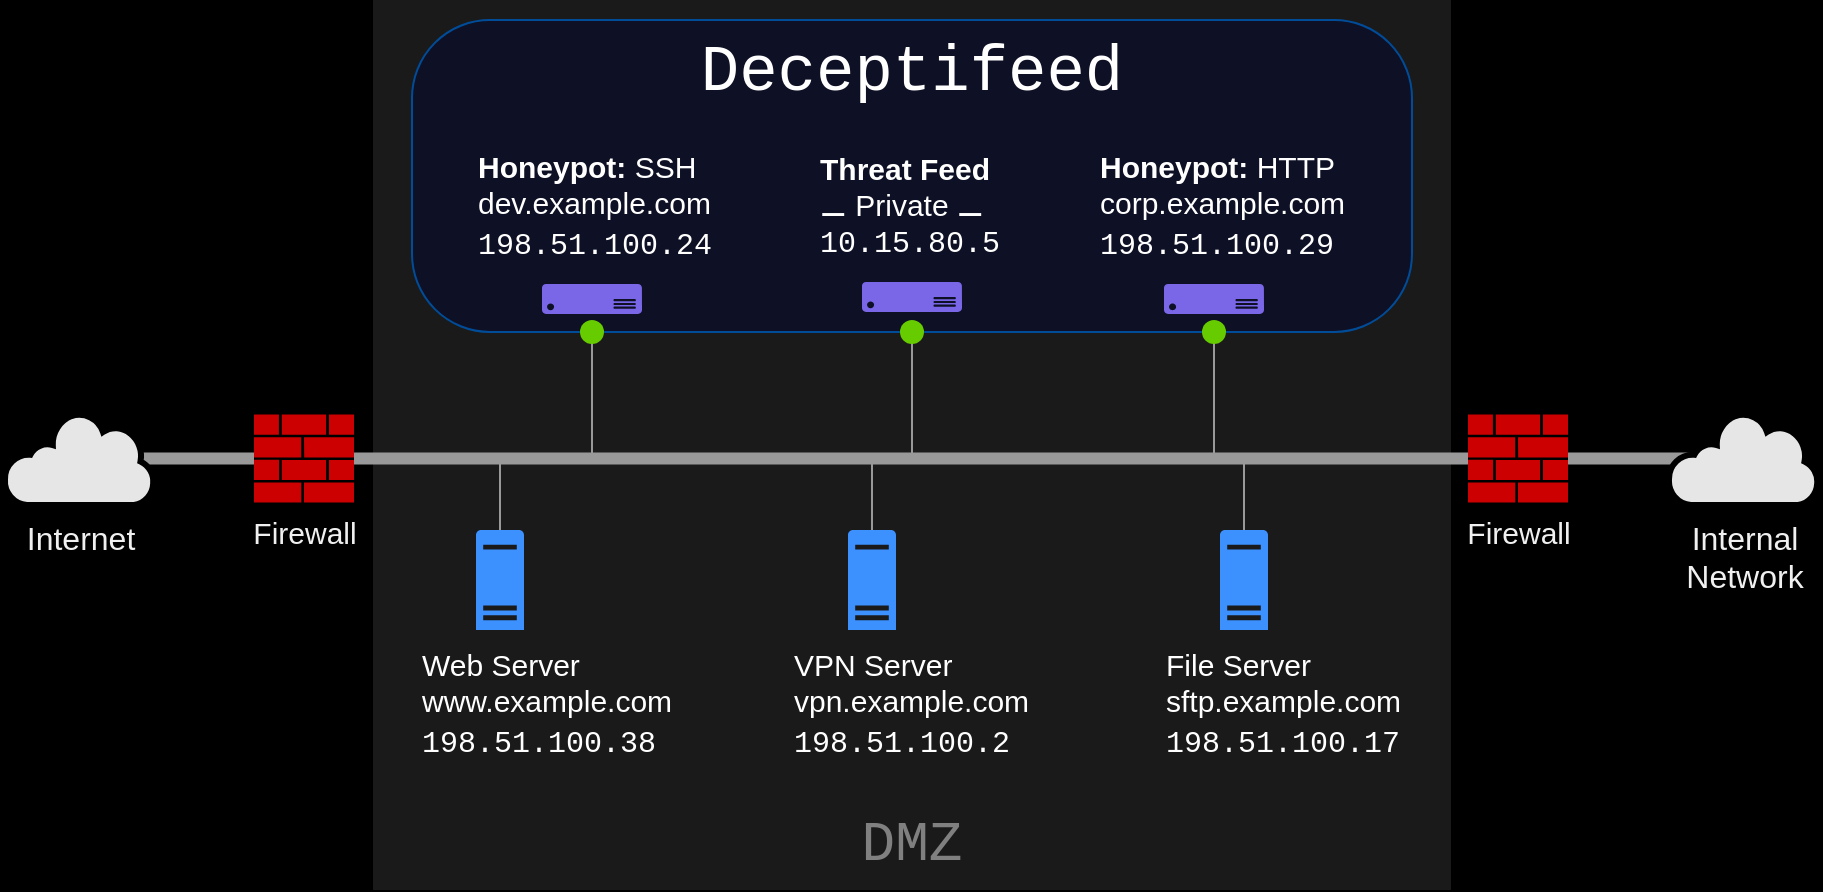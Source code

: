 <mxfile>
  <diagram name="Page-1" id="2Eu4RQjrI3PlWwBZhT0F">
    <mxGraphModel dx="1434" dy="781" grid="0" gridSize="2" guides="1" tooltips="1" connect="1" arrows="0" fold="1" page="1" pageScale="1" pageWidth="926" pageHeight="496" background="#000000" math="0" shadow="0">
      <root>
        <mxCell id="0" />
        <mxCell id="1" parent="0" />
        <mxCell id="em4zL2hBkfHOsg3rVNTH-55" value="" style="rounded=1;whiteSpace=wrap;labelBackgroundColor=none;fillStyle=auto;glass=0;shadow=0;fillColor=#1A1A1A;fontColor=#333333;strokeColor=none;perimeterSpacing=0;textShadow=0;html=1;horizontal=1;arcSize=0;" parent="1" vertex="1">
          <mxGeometry x="192.5" y="18" width="539" height="445" as="geometry" />
        </mxCell>
        <mxCell id="em4zL2hBkfHOsg3rVNTH-57" value="" style="rounded=1;whiteSpace=wrap;html=1;fillColor=#0E1025;strokeColor=#004C99;arcSize=25;" parent="1" vertex="1">
          <mxGeometry x="212" y="28" width="500" height="156" as="geometry" />
        </mxCell>
        <mxCell id="em4zL2hBkfHOsg3rVNTH-3" value="Firewall" style="aspect=fixed;pointerEvents=1;shadow=0;dashed=0;html=1;strokeColor=none;labelPosition=center;verticalLabelPosition=bottom;verticalAlign=top;align=center;fillColor=#CC0000;shape=mxgraph.mscae.enterprise.firewall;fontSize=15;fontColor=#f0f0f0;" parent="1" vertex="1">
          <mxGeometry x="740" y="225.25" width="50" height="44" as="geometry" />
        </mxCell>
        <mxCell id="N2PlaIGEcuWRkpGyRWMP-7" style="edgeStyle=orthogonalEdgeStyle;rounded=0;orthogonalLoop=1;jettySize=auto;html=1;exitX=0.5;exitY=0;exitDx=0;exitDy=0;exitPerimeter=0;endArrow=none;endFill=0;strokeColor=#999999;" parent="1" edge="1">
          <mxGeometry relative="1" as="geometry">
            <mxPoint x="256" y="248" as="targetPoint" />
            <mxPoint x="256" y="283" as="sourcePoint" />
          </mxGeometry>
        </mxCell>
        <mxCell id="em4zL2hBkfHOsg3rVNTH-4" value="&lt;div&gt;Web Server&lt;/div&gt;&lt;div&gt;www.example.com&lt;/div&gt;&lt;div style=&quot;line-height: 150%;&quot;&gt;&lt;font face=&quot;Courier New&quot;&gt;198.51.100.38&lt;/font&gt;&lt;br&gt;&lt;/div&gt;" style="aspect=fixed;pointerEvents=1;shadow=0;dashed=0;html=1;strokeColor=none;labelPosition=left;verticalLabelPosition=bottom;verticalAlign=top;align=left;fillColor=#3C91FF;shape=mxgraph.mscae.enterprise.server_generic;horizontal=1;labelBorderColor=none;fontSize=15;strokeWidth=1;perimeterSpacing=0;spacingLeft=-5;spacingBottom=0;spacingTop=2;fontColor=#FFFFFF;" parent="1" vertex="1">
          <mxGeometry x="244" y="283" width="24" height="50" as="geometry" />
        </mxCell>
        <mxCell id="em4zL2hBkfHOsg3rVNTH-5" value="&lt;div&gt;VPN Server&lt;/div&gt;&lt;div&gt;vpn.example.com&lt;/div&gt;&lt;div style=&quot;line-height: 150%;&quot;&gt;&lt;font face=&quot;Courier New&quot;&gt;198.51.100.2&lt;/font&gt;&lt;br&gt;&lt;/div&gt;" style="aspect=fixed;pointerEvents=1;shadow=0;dashed=0;html=1;strokeColor=none;labelPosition=left;verticalLabelPosition=bottom;verticalAlign=top;align=left;fillColor=#3C91FF;shape=mxgraph.mscae.enterprise.server_generic;fontSize=15;spacingLeft=-5;spacingTop=2;fontColor=#FFFFFF;" parent="1" vertex="1">
          <mxGeometry x="430" y="283" width="24" height="50" as="geometry" />
        </mxCell>
        <mxCell id="em4zL2hBkfHOsg3rVNTH-67" value="Firewall" style="aspect=fixed;pointerEvents=1;shadow=0;dashed=0;html=1;strokeColor=none;labelPosition=center;verticalLabelPosition=bottom;verticalAlign=top;align=center;fillColor=#CC0000;shape=mxgraph.mscae.enterprise.firewall;fontSize=15;fontColor=#f0f0f0;" parent="1" vertex="1">
          <mxGeometry x="133" y="225.25" width="50" height="44" as="geometry" />
        </mxCell>
        <mxCell id="em4zL2hBkfHOsg3rVNTH-110" style="rounded=0;orthogonalLoop=1;jettySize=auto;html=1;endArrow=none;endFill=0;strokeColor=#999999;" parent="1" source="N2PlaIGEcuWRkpGyRWMP-1" edge="1">
          <mxGeometry relative="1" as="geometry">
            <mxPoint x="302" y="246" as="targetPoint" />
            <mxPoint x="301" y="205" as="sourcePoint" />
          </mxGeometry>
        </mxCell>
        <mxCell id="em4zL2hBkfHOsg3rVNTH-96" value="DMZ" style="text;strokeColor=none;align=center;fillColor=none;html=1;verticalAlign=middle;whiteSpace=wrap;rounded=0;fontSize=28;fontColor=#808080;fontStyle=0;fontFamily=Courier New;" parent="1" vertex="1">
          <mxGeometry x="432" y="425" width="60" height="30" as="geometry" />
        </mxCell>
        <mxCell id="em4zL2hBkfHOsg3rVNTH-105" value="&lt;div&gt;File Server&lt;/div&gt;&lt;div&gt;sftp.example.com&lt;/div&gt;&lt;div style=&quot;line-height: 150%;&quot;&gt;&lt;font face=&quot;Courier New&quot;&gt;198.51.100.17&lt;/font&gt;&lt;br&gt;&lt;/div&gt;" style="aspect=fixed;pointerEvents=1;shadow=0;dashed=0;html=1;strokeColor=none;labelPosition=left;verticalLabelPosition=bottom;verticalAlign=top;align=left;fillColor=#3C91FF;shape=mxgraph.mscae.enterprise.server_generic;fontSize=15;spacingLeft=-5;spacingTop=2;fontColor=#FFFFFF;" parent="1" vertex="1">
          <mxGeometry x="616" y="283" width="24" height="50" as="geometry" />
        </mxCell>
        <mxCell id="em4zL2hBkfHOsg3rVNTH-123" style="edgeStyle=orthogonalEdgeStyle;rounded=0;orthogonalLoop=1;jettySize=auto;html=1;exitX=0;exitY=0.5;exitDx=0;exitDy=0;exitPerimeter=0;entryX=0.733;entryY=0.501;entryDx=0;entryDy=0;entryPerimeter=0;strokeWidth=6;strokeColor=#999999;endArrow=none;endFill=0;" parent="1" source="em4zL2hBkfHOsg3rVNTH-67" target="em4zL2hBkfHOsg3rVNTH-68" edge="1">
          <mxGeometry relative="1" as="geometry" />
        </mxCell>
        <mxCell id="em4zL2hBkfHOsg3rVNTH-68" value="&lt;div&gt;Internet&lt;/div&gt;" style="aspect=fixed;pointerEvents=1;shadow=0;dashed=0;html=1;strokeColor=default;labelPosition=center;verticalLabelPosition=bottom;verticalAlign=top;align=center;fillColor=#E6E6E6;shape=mxgraph.mscae.enterprise.internet;fontSize=16;fontFamily=Helvetica;strokeWidth=3;fontColor=#f0f0f0;" parent="1" vertex="1">
          <mxGeometry x="8" y="224" width="75" height="46.5" as="geometry" />
        </mxCell>
        <mxCell id="em4zL2hBkfHOsg3rVNTH-124" style="edgeStyle=orthogonalEdgeStyle;rounded=0;orthogonalLoop=1;jettySize=auto;html=1;exitX=1;exitY=0.5;exitDx=0;exitDy=0;exitPerimeter=0;entryX=0.507;entryY=0.501;entryDx=0;entryDy=0;entryPerimeter=0;strokeWidth=6;strokeColor=#999999;endArrow=none;endFill=0;" parent="1" source="em4zL2hBkfHOsg3rVNTH-3" target="em4zL2hBkfHOsg3rVNTH-8" edge="1">
          <mxGeometry relative="1" as="geometry" />
        </mxCell>
        <mxCell id="em4zL2hBkfHOsg3rVNTH-8" value="&lt;div&gt;Internal&lt;/div&gt;&lt;div&gt;Network&lt;br&gt;&lt;/div&gt;" style="pointerEvents=1;shadow=0;dashed=0;html=1;strokeColor=default;labelPosition=center;verticalLabelPosition=bottom;verticalAlign=top;align=center;fillColor=#E6E6E6;shape=mxgraph.mscae.enterprise.internet;fontSize=16;aspect=fixed;strokeWidth=3;perimeterSpacing=0;fontColor=#f0f0f0;" parent="1" vertex="1">
          <mxGeometry x="840" y="224" width="75" height="46.5" as="geometry" />
        </mxCell>
        <mxCell id="N2PlaIGEcuWRkpGyRWMP-1" value="" style="shape=waypoint;sketch=0;fillStyle=solid;size=6;pointerEvents=1;points=[];fillColor=none;resizable=0;rotatable=0;perimeter=centerPerimeter;snapToPoint=1;strokeWidth=4;strokeColor=#66CC00;fontColor=#ffffff;" parent="1" vertex="1">
          <mxGeometry x="292" y="174" width="20" height="20" as="geometry" />
        </mxCell>
        <mxCell id="N2PlaIGEcuWRkpGyRWMP-2" style="rounded=0;orthogonalLoop=1;jettySize=auto;html=1;endArrow=none;endFill=0;strokeColor=#999999;" parent="1" source="N2PlaIGEcuWRkpGyRWMP-3" edge="1">
          <mxGeometry relative="1" as="geometry">
            <mxPoint x="462" y="246" as="targetPoint" />
            <mxPoint x="461" y="205" as="sourcePoint" />
          </mxGeometry>
        </mxCell>
        <mxCell id="N2PlaIGEcuWRkpGyRWMP-3" value="" style="shape=waypoint;sketch=0;fillStyle=solid;size=6;pointerEvents=1;points=[];fillColor=none;resizable=0;rotatable=0;perimeter=centerPerimeter;snapToPoint=1;strokeWidth=4;strokeColor=#66CC00;fontColor=#ffffff;" parent="1" vertex="1">
          <mxGeometry x="452" y="174" width="20" height="20" as="geometry" />
        </mxCell>
        <mxCell id="N2PlaIGEcuWRkpGyRWMP-4" style="rounded=0;orthogonalLoop=1;jettySize=auto;html=1;endArrow=none;endFill=0;strokeColor=#999999;" parent="1" source="N2PlaIGEcuWRkpGyRWMP-5" edge="1">
          <mxGeometry relative="1" as="geometry">
            <mxPoint x="613" y="246" as="targetPoint" />
            <mxPoint x="612" y="205" as="sourcePoint" />
          </mxGeometry>
        </mxCell>
        <mxCell id="N2PlaIGEcuWRkpGyRWMP-5" value="" style="shape=waypoint;sketch=0;fillStyle=solid;size=6;pointerEvents=1;points=[];fillColor=none;resizable=0;rotatable=0;perimeter=centerPerimeter;snapToPoint=1;strokeWidth=4;strokeColor=#66CC00;fontColor=#ffffff;" parent="1" vertex="1">
          <mxGeometry x="603" y="174" width="20" height="20" as="geometry" />
        </mxCell>
        <mxCell id="N2PlaIGEcuWRkpGyRWMP-8" style="edgeStyle=orthogonalEdgeStyle;rounded=0;orthogonalLoop=1;jettySize=auto;html=1;exitX=0.5;exitY=0;exitDx=0;exitDy=0;exitPerimeter=0;endArrow=none;endFill=0;strokeColor=#999999;" parent="1" edge="1">
          <mxGeometry relative="1" as="geometry">
            <mxPoint x="442" y="248" as="targetPoint" />
            <mxPoint x="442" y="283" as="sourcePoint" />
          </mxGeometry>
        </mxCell>
        <mxCell id="N2PlaIGEcuWRkpGyRWMP-9" style="edgeStyle=orthogonalEdgeStyle;rounded=0;orthogonalLoop=1;jettySize=auto;html=1;exitX=0.5;exitY=0;exitDx=0;exitDy=0;exitPerimeter=0;endArrow=none;endFill=0;strokeColor=#999999;" parent="1" edge="1">
          <mxGeometry relative="1" as="geometry">
            <mxPoint x="628" y="248" as="targetPoint" />
            <mxPoint x="628" y="283" as="sourcePoint" />
          </mxGeometry>
        </mxCell>
        <mxCell id="N2PlaIGEcuWRkpGyRWMP-10" value="&lt;div&gt;&lt;b&gt;Honeypot:&lt;/b&gt; SSH&lt;/div&gt;&lt;div&gt;dev.example.com&lt;/div&gt;&lt;div style=&quot;line-height: 150%;&quot;&gt;&lt;font face=&quot;Courier New&quot;&gt;198.51.100.24&lt;/font&gt;&lt;br&gt;&lt;/div&gt;" style="sketch=0;aspect=fixed;pointerEvents=1;shadow=0;dashed=0;html=1;strokeColor=none;labelPosition=center;verticalLabelPosition=top;verticalAlign=bottom;align=left;fillColor=#7967E8;shape=mxgraph.azure.server;fontSize=15;spacingLeft=-34;spacingTop=0;spacingBottom=5;fontColor=#FFFFFF;" parent="1" vertex="1">
          <mxGeometry x="277" y="160" width="50" height="15" as="geometry" />
        </mxCell>
        <mxCell id="N2PlaIGEcuWRkpGyRWMP-11" value="&lt;div&gt;&lt;b&gt;Honeypot:&lt;/b&gt; HTTP&lt;/div&gt;&lt;div&gt;corp.example.com&lt;/div&gt;&lt;div style=&quot;line-height: 150%;&quot;&gt;&lt;font face=&quot;Courier New&quot;&gt;198.51.100.29&lt;/font&gt;&lt;br&gt;&lt;/div&gt;" style="sketch=0;aspect=fixed;pointerEvents=1;shadow=0;dashed=0;html=1;strokeColor=none;labelPosition=center;verticalLabelPosition=top;verticalAlign=bottom;align=left;fillColor=#7967E8;shape=mxgraph.azure.server;fontSize=15;spacingLeft=-34;spacingBottom=5;fontColor=#FFFFFF;" parent="1" vertex="1">
          <mxGeometry x="588" y="160" width="50" height="15" as="geometry" />
        </mxCell>
        <mxCell id="N2PlaIGEcuWRkpGyRWMP-23" value="Deceptifeed" style="text;strokeColor=none;align=center;fillColor=none;html=1;verticalAlign=middle;whiteSpace=wrap;rounded=0;fontSize=32;fontFamily=Courier New;fontColor=#FFFFFF;" parent="1" vertex="1">
          <mxGeometry x="416" y="40" width="92" height="30" as="geometry" />
        </mxCell>
        <mxCell id="401rQ6wGZaJtGoq-S183-1" value="&lt;div&gt;&lt;b&gt;Threat Feed&lt;/b&gt;&lt;/div&gt;&lt;div&gt;⚊ Private ⚊&lt;br&gt;&lt;font face=&quot;Courier New&quot; style=&quot;line-height: 150%;&quot;&gt;10.15.80.5&lt;/font&gt;&lt;br&gt;&lt;/div&gt;" style="sketch=0;aspect=fixed;pointerEvents=1;shadow=0;dashed=0;html=1;strokeColor=none;labelPosition=center;verticalLabelPosition=top;verticalAlign=bottom;align=left;fillColor=#7967E8;shape=mxgraph.azure.server;fontSize=15;spacingLeft=-23;spacingTop=0;spacingBottom=5;fontColor=#FFFFFF;" vertex="1" parent="1">
          <mxGeometry x="437" y="159" width="50" height="15" as="geometry" />
        </mxCell>
        <mxCell id="em4zL2hBkfHOsg3rVNTH-108" style="edgeStyle=orthogonalEdgeStyle;rounded=0;orthogonalLoop=1;jettySize=auto;html=1;exitX=1;exitY=0.5;exitDx=0;exitDy=0;exitPerimeter=0;entryX=0;entryY=0.5;entryDx=0;entryDy=0;entryPerimeter=0;endArrow=none;endFill=0;strokeColor=#999999;strokeWidth=6;" parent="1" source="em4zL2hBkfHOsg3rVNTH-67" target="em4zL2hBkfHOsg3rVNTH-3" edge="1">
          <mxGeometry relative="1" as="geometry" />
        </mxCell>
      </root>
    </mxGraphModel>
  </diagram>
</mxfile>
